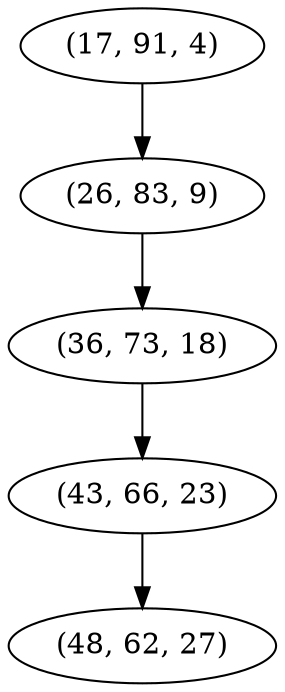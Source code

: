digraph tree {
    "(17, 91, 4)";
    "(26, 83, 9)";
    "(36, 73, 18)";
    "(43, 66, 23)";
    "(48, 62, 27)";
    "(17, 91, 4)" -> "(26, 83, 9)";
    "(26, 83, 9)" -> "(36, 73, 18)";
    "(36, 73, 18)" -> "(43, 66, 23)";
    "(43, 66, 23)" -> "(48, 62, 27)";
}
